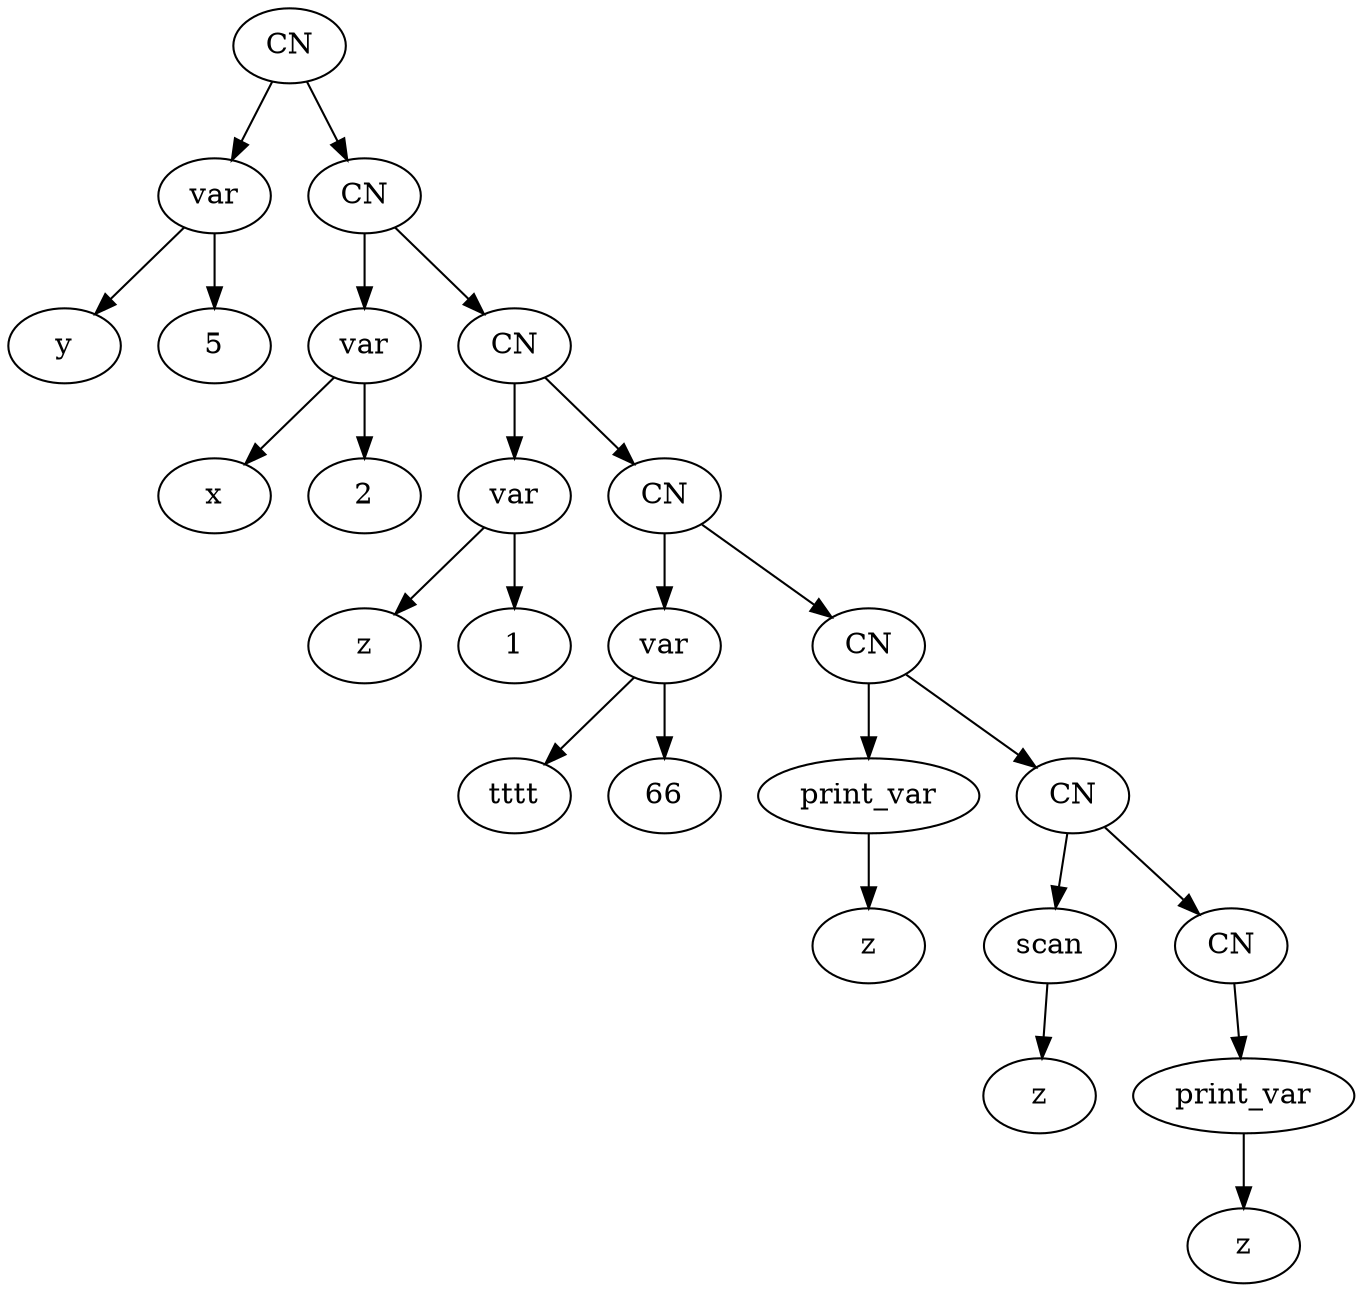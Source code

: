 digraph {
	node0x55f9bfb42bf0[label="CN"]
	node0x55f9bfb42690[label="var"]
	node0x55f9bfb42bf0 -> node0x55f9bfb42690
	node0x55f9bfb42690[label="var"]
	node0x55f9bfb42610[label="y"]
	node0x55f9bfb42690 -> node0x55f9bfb42610
	node0x55f9bfb42690[label="var"]
	node0x55f9bfb42660[label="5"]
	node0x55f9bfb42690 -> node0x55f9bfb42660
	node0x55f9bfb42bf0[label="CN"]
	node0x55f9bfb42bc0[label="CN"]
	node0x55f9bfb42bf0 -> node0x55f9bfb42bc0
	node0x55f9bfb42bc0[label="CN"]
	node0x55f9bfb427c0[label="var"]
	node0x55f9bfb42bc0 -> node0x55f9bfb427c0
	node0x55f9bfb427c0[label="var"]
	node0x55f9bfb42740[label="x"]
	node0x55f9bfb427c0 -> node0x55f9bfb42740
	node0x55f9bfb427c0[label="var"]
	node0x55f9bfb42790[label="2"]
	node0x55f9bfb427c0 -> node0x55f9bfb42790
	node0x55f9bfb42bc0[label="CN"]
	node0x55f9bfb42b90[label="CN"]
	node0x55f9bfb42bc0 -> node0x55f9bfb42b90
	node0x55f9bfb42b90[label="CN"]
	node0x55f9bfb42870[label="var"]
	node0x55f9bfb42b90 -> node0x55f9bfb42870
	node0x55f9bfb42870[label="var"]
	node0x55f9bfb427f0[label="z"]
	node0x55f9bfb42870 -> node0x55f9bfb427f0
	node0x55f9bfb42870[label="var"]
	node0x55f9bfb42840[label="1"]
	node0x55f9bfb42870 -> node0x55f9bfb42840
	node0x55f9bfb42b90[label="CN"]
	node0x55f9bfb42b60[label="CN"]
	node0x55f9bfb42b90 -> node0x55f9bfb42b60
	node0x55f9bfb42b60[label="CN"]
	node0x55f9bfb42920[label="var"]
	node0x55f9bfb42b60 -> node0x55f9bfb42920
	node0x55f9bfb42920[label="var"]
	node0x55f9bfb428a0[label="tttt"]
	node0x55f9bfb42920 -> node0x55f9bfb428a0
	node0x55f9bfb42920[label="var"]
	node0x55f9bfb428f0[label="66"]
	node0x55f9bfb42920 -> node0x55f9bfb428f0
	node0x55f9bfb42b60[label="CN"]
	node0x55f9bfb42b30[label="CN"]
	node0x55f9bfb42b60 -> node0x55f9bfb42b30
	node0x55f9bfb42b30[label="CN"]
	node0x55f9bfb429a0[label="print_var"]
	node0x55f9bfb42b30 -> node0x55f9bfb429a0
	node0x55f9bfb429a0[label="print_var"]
	node0x55f9bfb42950[label="z"]
	node0x55f9bfb429a0 -> node0x55f9bfb42950
	node0x55f9bfb42b30[label="CN"]
	node0x55f9bfb42b00[label="CN"]
	node0x55f9bfb42b30 -> node0x55f9bfb42b00
	node0x55f9bfb42b00[label="CN"]
	node0x55f9bfb42a20[label="scan"]
	node0x55f9bfb42b00 -> node0x55f9bfb42a20
	node0x55f9bfb42a20[label="scan"]
	node0x55f9bfb429d0[label="z"]
	node0x55f9bfb42a20 -> node0x55f9bfb429d0
	node0x55f9bfb42b00[label="CN"]
	node0x55f9bfb42ad0[label="CN"]
	node0x55f9bfb42b00 -> node0x55f9bfb42ad0
	node0x55f9bfb42ad0[label="CN"]
	node0x55f9bfb42aa0[label="print_var"]
	node0x55f9bfb42ad0 -> node0x55f9bfb42aa0
	node0x55f9bfb42aa0[label="print_var"]
	node0x55f9bfb42a50[label="z"]
	node0x55f9bfb42aa0 -> node0x55f9bfb42a50
}
